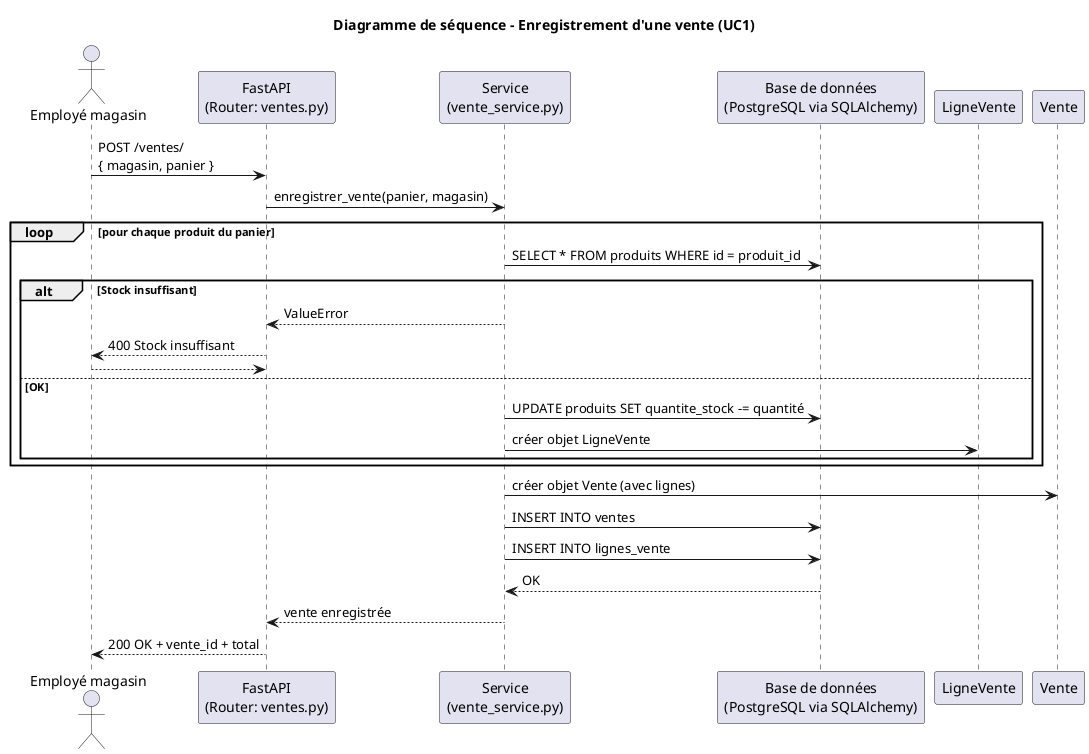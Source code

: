 @startuml
title Diagramme de séquence – Enregistrement d'une vente (UC1)

actor "Employé magasin"
participant "FastAPI\n(Router: ventes.py)" as API
participant "Service\n(vente_service.py)" as Service
participant "Base de données\n(PostgreSQL via SQLAlchemy)" as BDD

"Employé magasin" -> API : POST /ventes/ \n{ magasin, panier }
API -> Service : enregistrer_vente(panier, magasin)

loop pour chaque produit du panier
    Service -> BDD : SELECT * FROM produits WHERE id = produit_id
    alt Stock insuffisant
        Service --> API : ValueError
        API --> "Employé magasin" : 400 Stock insuffisant
        return
    else OK
        Service -> BDD : UPDATE produits SET quantite_stock -= quantité
        Service -> LigneVente : créer objet LigneVente
    end
end

Service -> Vente : créer objet Vente (avec lignes)
Service -> BDD : INSERT INTO ventes
Service -> BDD : INSERT INTO lignes_vente
BDD --> Service : OK
Service --> API : vente enregistrée
API --> "Employé magasin" : 200 OK + vente_id + total

@enduml
